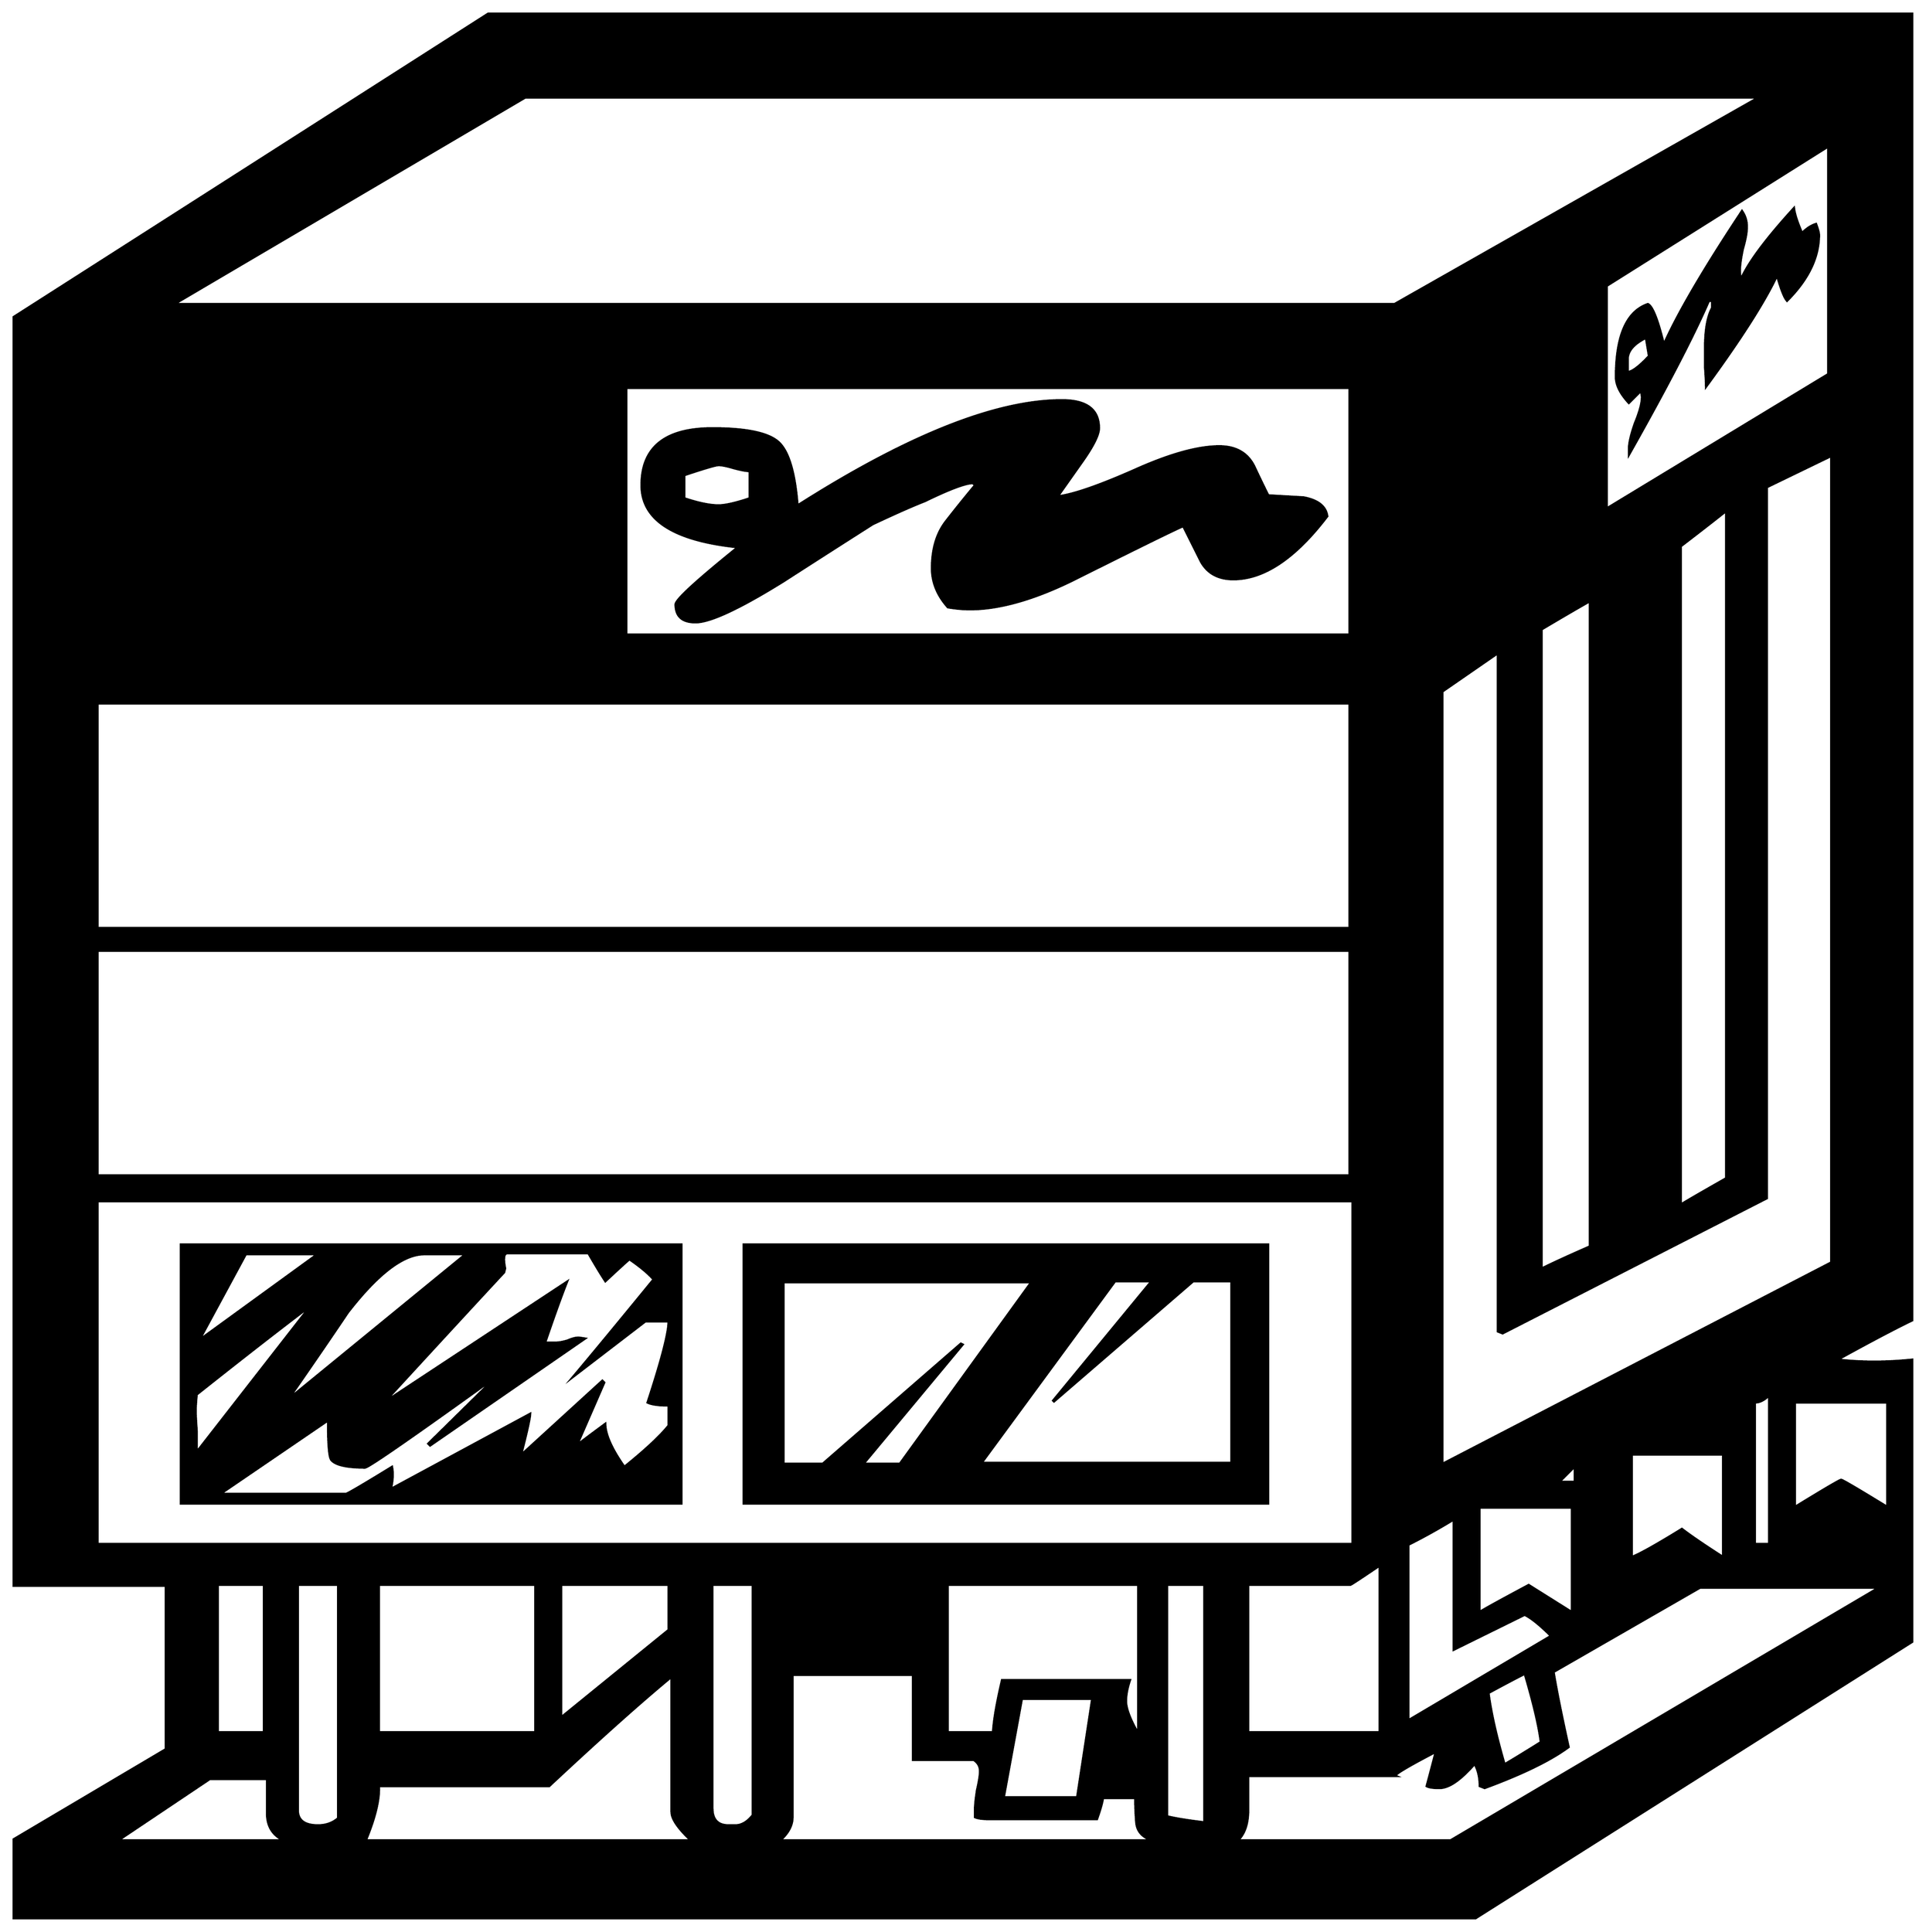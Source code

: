 


\begin{tikzpicture}[y=0.80pt, x=0.80pt, yscale=-1.0, xscale=1.0, inner sep=0pt, outer sep=0pt]
\begin{scope}[shift={(100.0,1701.0)},nonzero rule]
  \path[draw=.,fill=.,line width=1.600pt] (1978.0,98.0) --
    (1542.0,374.0) -- (82.0,374.0) -- (82.0,295.0) --
    (234.0,205.0) -- (234.0,42.0) -- (82.0,42.0) --
    (82.0,-1225.0) -- (556.0,-1528.0) -- (1978.0,-1528.0) --
    (1978.0,-223.0) .. controls (1961.333,-215.0) and
    (1936.667,-202.0) .. (1904.0,-184.0) .. controls
    (1927.333,-181.333) and (1952.0,-181.333) .. (1978.0,-184.0) --
    (1978.0,98.0) -- cycle(1894.0,-1168.0) -- (1894.0,-1395.0)
    -- (1673.0,-1256.0) -- (1673.0,-1034.0) -- (1894.0,-1168.0)
    -- cycle(1792.0,-365.0) -- (1792.0,-1031.0) .. controls
    (1782.0,-1023.0) and (1767.0,-1011.333) .. (1747.0,-996.0) --
    (1747.0,-339.0) .. controls (1757.0,-345.0) and
    (1772.0,-353.667) .. (1792.0,-365.0) -- cycle(1824.0,-1444.0)
    -- (593.0,-1444.0) -- (243.0,-1238.0) -- (1461.0,-1238.0) --
    (1824.0,-1444.0) -- cycle(1897.0,-281.0) -- (1897.0,-1086.0)
    -- (1833.0,-1055.0) -- (1833.0,-345.0) -- (1569.0,-210.0) --
    (1564.0,-212.0) -- (1564.0,-889.0) -- (1509.0,-851.0) --
    (1509.0,-80.0) -- (1897.0,-281.0) -- cycle(1656.0,-297.0) --
    (1656.0,-941.0) .. controls (1645.333,-935.0) and
    (1629.333,-925.667) .. (1608.0,-913.0) -- (1608.0,-275.0) ..
    controls (1618.667,-280.333) and (1634.667,-287.667) ..
    (1656.0,-297.0) -- cycle(1416.0,-908.0) -- (1416.0,-1154.0)
    -- (694.0,-1154.0) -- (694.0,-908.0) -- (1416.0,-908.0) --
    cycle(1953.0,-37.0) -- (1953.0,-141.0) -- (1861.0,-141.0) --
    (1861.0,-37.0) .. controls (1890.333,-55.0) and (1905.667,-64.0)
    .. (1907.0,-64.0) .. controls (1908.333,-64.0) and
    (1923.667,-55.0) .. (1953.0,-37.0) -- cycle(1835.0,0.0) --
    (1835.0,-148.0) .. controls (1830.333,-143.333) and
    (1825.667,-141.0) .. (1821.0,-141.0) -- (1821.0,0.0) --
    (1835.0,0.0) -- cycle(1789.0,13.0) -- (1789.0,-89.0) --
    (1698.0,-89.0) -- (1698.0,13.0) .. controls (1705.333,10.333)
    and (1722.0,1.0) .. (1748.0,-15.0) .. controls (1756.667,-8.333)
    and (1770.333,1.0) .. (1789.0,13.0) -- cycle(1641.0,-62.0) --
    (1641.0,-77.0) -- (1626.0,-62.0) -- (1641.0,-62.0) --
    cycle(1638.0,68.0) -- (1638.0,-36.0) -- (1546.0,-36.0) --
    (1546.0,68.0) .. controls (1550.0,65.333) and (1566.333,56.333) ..
    (1595.0,41.0) -- (1638.0,68.0) -- cycle(1416.0,-615.0) --
    (1416.0,-839.0) -- (166.0,-839.0) -- (166.0,-615.0) --
    (1416.0,-615.0) -- cycle(1617.0,92.0) .. controls
    (1606.333,81.333) and (1597.667,74.333) .. (1591.0,71.0) --
    (1520.0,106.0) -- (1520.0,-24.0) .. controls (1504.667,-14.667)
    and (1489.667,-6.333) .. (1475.0,1.0) -- (1475.0,176.0) --
    (1617.0,92.0) -- cycle(1944.0,44.0) -- (1766.0,44.0) --
    (1620.0,128.0) .. controls (1622.667,144.667) and (1627.667,169.667)
    .. (1635.0,203.0) .. controls (1617.0,216.333) and
    (1589.0,230.0) .. (1551.0,244.0) -- (1546.0,242.0) ..
    controls (1546.0,233.333) and (1544.333,226.0) .. (1541.0,220.0)
    .. controls (1527.0,236.0) and (1515.333,244.0) ..
    (1506.0,244.0) .. controls (1499.333,244.0) and (1495.0,243.333)
    .. (1493.0,242.0) .. controls (1495.0,234.667) and
    (1498.0,223.333) .. (1502.0,208.0) .. controls (1471.333,224.0)
    and (1458.333,232.0) .. (1463.0,232.0) -- (1315.0,232.0) ..
    controls (1315.0,232.0) and (1315.0,243.333) .. (1315.0,266.0)
    .. controls (1315.0,279.333) and (1311.667,289.333) ..
    (1305.0,296.0) -- (1517.0,296.0) -- (1944.0,44.0) --
    cycle(1607.0,198.0) .. controls (1605.0,182.0) and
    (1599.667,159.333) .. (1591.0,130.0) .. controls (1583.0,134.0)
    and (1571.0,140.333) .. (1555.0,149.0) .. controls
    (1557.667,169.0) and (1563.0,192.667) .. (1571.0,220.0) ..
    controls (1579.0,215.333) and (1591.0,208.0) .. (1607.0,198.0)
    -- cycle(1446.0,188.0) -- (1446.0,22.0) .. controls
    (1427.333,34.667) and (1417.667,41.0) .. (1417.0,41.0) --
    (1315.0,41.0) -- (1315.0,188.0) -- (1446.0,188.0) --
    cycle(1416.0,-368.0) -- (1416.0,-592.0) -- (166.0,-592.0) --
    (166.0,-368.0) -- (1416.0,-368.0) -- cycle(1271.0,278.0) --
    (1271.0,41.0) -- (1234.0,41.0) -- (1234.0,272.0) .. controls
    (1242.0,274.0) and (1254.333,276.0) .. (1271.0,278.0) --
    cycle(1205.0,189.0) -- (1205.0,41.0) -- (1015.0,41.0) --
    (1015.0,188.0) -- (1060.0,188.0) .. controls (1060.667,176.0)
    and (1063.667,158.667) .. (1069.0,136.0) -- (1197.0,136.0) ..
    controls (1194.333,144.0) and (1193.0,151.0) .. (1193.0,157.0)
    .. controls (1193.0,164.333) and (1197.0,175.0) ..
    (1205.0,189.0) -- cycle(1419.0,0.0) -- (1419.0,-342.0) --
    (166.0,-342.0) -- (166.0,0.0) -- (1419.0,0.0) --
    cycle(1159.0,155.0) -- (1089.0,155.0) -- (1071.0,253.0) --
    (1144.0,253.0) -- (1159.0,155.0) -- cycle(1218.0,296.0) ..
    controls (1208.667,292.667) and (1203.667,286.667) .. (1203.0,278.0)
    .. controls (1202.333,270.0) and (1202.0,262.0) ..
    (1202.0,254.0) -- (1170.0,254.0) .. controls (1169.333,258.667)
    and (1167.333,265.667) .. (1164.0,275.0) -- (1056.0,275.0) ..
    controls (1049.333,275.0) and (1044.667,274.333) .. (1042.0,273.0)
    -- (1042.0,265.0) .. controls (1042.0,261.0) and
    (1042.667,254.667) .. (1044.0,246.0) .. controls (1046.0,237.333)
    and (1047.0,231.0) .. (1047.0,227.0) .. controls
    (1047.0,222.333) and (1045.0,218.667) .. (1041.0,216.0) --
    (980.0,216.0) -- (980.0,131.0) -- (860.0,131.0) --
    (860.0,273.0) .. controls (860.0,281.0) and (856.0,288.667) ..
    (848.0,296.0) -- (1218.0,296.0) -- cycle(820.0,271.0) --
    (820.0,41.0) -- (780.0,41.0) -- (780.0,264.0) .. controls
    (780.0,275.333) and (785.333,281.0) .. (796.0,281.0) --
    (803.0,281.0) .. controls (809.0,281.0) and (814.667,277.667) ..
    (820.0,271.0) -- cycle(736.0,86.0) -- (736.0,41.0) --
    (629.0,41.0) -- (629.0,173.0) -- (736.0,86.0) --
    cycle(603.0,188.0) -- (603.0,41.0) -- (447.0,41.0) --
    (447.0,188.0) -- (603.0,188.0) -- cycle(758.0,296.0) ..
    controls (745.333,284.0) and (739.0,274.667) .. (739.0,268.0) --
    (739.0,133.0) .. controls (708.333,158.333) and (667.667,194.667) ..
    (617.0,242.0) -- (447.0,242.0) .. controls (447.667,255.333) and
    (443.333,273.333) .. (434.0,296.0) -- (758.0,296.0) --
    cycle(406.0,274.0) -- (406.0,41.0) -- (366.0,41.0) --
    (366.0,266.0) .. controls (366.0,276.0) and (372.667,281.0) ..
    (386.0,281.0) .. controls (394.0,281.0) and (400.667,278.667) ..
    (406.0,274.0) -- cycle(332.0,188.0) -- (332.0,41.0) --
    (286.0,41.0) -- (286.0,188.0) -- (332.0,188.0) --
    cycle(351.0,296.0) .. controls (340.333,290.667) and
    (335.0,281.667) .. (335.0,269.0) .. controls (335.0,257.667) and
    (335.0,246.333) .. (335.0,235.0) -- (278.0,235.0) --
    (187.0,296.0) -- (351.0,296.0) -- cycle(1885.0,-1307.0) ..
    controls (1885.0,-1284.333) and (1874.333,-1262.333) ..
    (1853.0,-1241.0) .. controls (1850.333,-1243.667) and
    (1847.0,-1252.0) .. (1843.0,-1266.0) .. controls
    (1830.333,-1239.333) and (1806.667,-1202.333) .. (1772.0,-1155.0) ..
    controls (1772.0,-1159.0) and (1771.667,-1165.667) ..
    (1771.0,-1175.0) .. controls (1771.0,-1183.0) and
    (1771.0,-1189.333) .. (1771.0,-1194.0) .. controls
    (1771.0,-1212.0) and (1773.333,-1225.333) .. (1778.0,-1234.0) --
    (1778.0,-1241.0) -- (1775.0,-1241.0) .. controls
    (1759.667,-1205.667) and (1733.0,-1154.333) .. (1695.0,-1087.0) --
    (1695.0,-1093.0) .. controls (1695.0,-1099.0) and
    (1697.0,-1107.667) .. (1701.0,-1119.0) .. controls
    (1705.667,-1130.333) and (1708.0,-1139.0) .. (1708.0,-1145.0) ..
    controls (1708.0,-1145.667) and (1707.667,-1147.667) ..
    (1707.0,-1151.0) -- (1695.0,-1139.0) .. controls
    (1686.333,-1148.333) and (1682.0,-1157.0) .. (1682.0,-1165.0) ..
    controls (1682.0,-1206.333) and (1692.667,-1230.667) ..
    (1714.0,-1238.0) .. controls (1718.667,-1236.0) and
    (1724.0,-1222.667) .. (1730.0,-1198.0) .. controls
    (1744.0,-1229.333) and (1770.0,-1273.667) .. (1808.0,-1331.0) ..
    controls (1811.333,-1326.333) and (1813.0,-1321.0) ..
    (1813.0,-1315.0) .. controls (1813.0,-1309.667) and
    (1811.667,-1302.333) .. (1809.0,-1293.0) .. controls
    (1807.0,-1283.667) and (1806.0,-1276.333) .. (1806.0,-1271.0) ..
    controls (1806.0,-1268.333) and (1806.333,-1265.667) ..
    (1807.0,-1263.0) .. controls (1814.333,-1279.667) and
    (1832.0,-1303.333) .. (1860.0,-1334.0) .. controls
    (1860.667,-1328.0) and (1863.333,-1319.667) .. (1868.0,-1309.0) ..
    controls (1872.667,-1313.667) and (1877.333,-1316.667) ..
    (1882.0,-1318.0) .. controls (1884.0,-1312.667) and
    (1885.0,-1309.0) .. (1885.0,-1307.0) --
    cycle(1394.0,-1026.0) .. controls (1362.0,-984.0) and
    (1330.667,-963.0) .. (1300.0,-963.0) .. controls
    (1285.333,-963.0) and (1274.667,-968.667) .. (1268.0,-980.0) ..
    controls (1262.0,-992.0) and (1256.0,-1004.0) ..
    (1250.0,-1016.0) .. controls (1243.333,-1013.333) and
    (1208.667,-996.333) .. (1146.0,-965.0) .. controls
    (1104.0,-943.667) and (1067.667,-933.0) .. (1037.0,-933.0) ..
    controls (1030.333,-933.0) and (1023.0,-933.667) ..
    (1015.0,-935.0) .. controls (1004.333,-947.0) and
    (999.0,-960.0) .. (999.0,-974.0) .. controls (999.0,-993.333)
    and (1003.667,-1009.0) .. (1013.0,-1021.0) .. controls
    (1022.333,-1033.0) and (1032.0,-1045.0) .. (1042.0,-1057.0) --
    (1040.0,-1059.0) .. controls (1032.667,-1059.0) and
    (1016.667,-1053.0) .. (992.0,-1041.0) .. controls
    (980.0,-1036.333) and (962.667,-1028.667) .. (940.0,-1018.0) ..
    controls (910.667,-999.333) and (881.0,-980.333) .. (851.0,-961.0)
    .. controls (807.0,-933.667) and (777.667,-920.0) ..
    (763.0,-920.0) .. controls (749.667,-920.0) and (743.0,-926.0)
    .. (743.0,-938.0) .. controls (743.0,-942.667) and
    (763.667,-961.667) .. (805.0,-995.0) .. controls (741.0,-1001.667)
    and (709.0,-1022.333) .. (709.0,-1057.0) .. controls
    (709.0,-1095.0) and (732.667,-1114.0) .. (780.0,-1114.0) ..
    controls (812.667,-1114.0) and (834.333,-1109.667) ..
    (845.0,-1101.0) .. controls (855.667,-1092.333) and
    (862.333,-1071.0) .. (865.0,-1037.0) .. controls
    (975.0,-1107.0) and (1063.0,-1142.0) .. (1129.0,-1142.0) ..
    controls (1153.667,-1142.0) and (1166.0,-1132.667) ..
    (1166.0,-1114.0) .. controls (1166.0,-1107.333) and
    (1160.333,-1096.0) .. (1149.0,-1080.0) .. controls
    (1141.0,-1068.667) and (1133.0,-1057.333) .. (1125.0,-1046.0) ..
    controls (1141.0,-1048.0) and (1167.667,-1057.333) ..
    (1205.0,-1074.0) .. controls (1238.333,-1088.667) and
    (1265.333,-1096.0) .. (1286.0,-1096.0) .. controls
    (1302.667,-1096.0) and (1314.333,-1089.333) .. (1321.0,-1076.0) ..
    controls (1325.667,-1066.0) and (1330.333,-1056.333) ..
    (1335.0,-1047.0) .. controls (1346.333,-1046.333) and
    (1358.0,-1045.667) .. (1370.0,-1045.0) .. controls
    (1384.667,-1042.333) and (1392.667,-1036.0) .. (1394.0,-1026.0) --
    cycle(1335.0,-40.0) -- (811.0,-40.0) -- (811.0,-299.0) --
    (1335.0,-299.0) -- (1335.0,-40.0) -- cycle(749.0,-40.0) --
    (249.0,-40.0) -- (249.0,-299.0) -- (749.0,-299.0) --
    (749.0,-40.0) -- cycle(1715.0,-1186.0) -- (1712.0,-1204.0)
    .. controls (1700.0,-1198.0) and (1694.0,-1191.0) ..
    (1694.0,-1183.0) -- (1694.0,-1170.0) .. controls
    (1698.667,-1170.667) and (1705.667,-1176.0) .. (1715.0,-1186.0) --
    cycle(817.0,-1044.0) -- (817.0,-1071.0) .. controls
    (813.667,-1071.0) and (808.333,-1072.0) .. (801.0,-1074.0) ..
    controls (794.333,-1076.0) and (789.333,-1077.0) ..
    (786.0,-1077.0) .. controls (783.333,-1077.0) and
    (772.0,-1073.667) .. (752.0,-1067.0) -- (752.0,-1044.0) ..
    controls (766.0,-1039.333) and (777.333,-1037.0) ..
    (786.0,-1037.0) .. controls (792.667,-1037.0) and
    (803.0,-1039.333) .. (817.0,-1044.0) -- cycle(1298.0,-81.0) --
    (1298.0,-262.0) -- (1260.0,-262.0) -- (1121.0,-142.0) --
    (1120.0,-143.0) -- (1218.0,-262.0) -- (1182.0,-262.0) --
    (1049.0,-81.0) -- (1298.0,-81.0) -- cycle(1098.0,-261.0) --
    (851.0,-261.0) -- (851.0,-80.0) -- (890.0,-80.0) --
    (1028.0,-200.0) -- (1030.0,-199.0) -- (931.0,-80.0) --
    (967.0,-80.0) -- (1098.0,-261.0) -- cycle(736.0,-118.0) --
    (736.0,-138.0) .. controls (726.0,-138.0) and (719.0,-139.0)
    .. (715.0,-141.0) .. controls (729.0,-183.667) and
    (736.0,-210.667) .. (736.0,-222.0) -- (713.0,-222.0) --
    (640.0,-166.0) .. controls (658.0,-187.333) and (685.0,-220.0)
    .. (721.0,-264.0) .. controls (715.667,-270.0) and
    (707.667,-276.667) .. (697.0,-284.0) .. controls (691.667,-279.333)
    and (683.667,-272.0) .. (673.0,-262.0) .. controls
    (669.0,-268.0) and (663.333,-277.333) .. (656.0,-290.0) --
    (575.0,-290.0) .. controls (571.667,-290.0) and (571.0,-285.0)
    .. (573.0,-275.0) -- (572.0,-271.0) .. controls
    (545.333,-242.333) and (505.667,-199.333) .. (453.0,-142.0) --
    (635.0,-262.0) .. controls (629.667,-248.667) and (622.333,-228.333)
    .. (613.0,-201.0) -- (624.0,-201.0) .. controls
    (626.667,-201.0) and (630.333,-201.667) .. (635.0,-203.0) ..
    controls (639.667,-205.0) and (643.333,-206.0) .. (646.0,-206.0)
    .. controls (646.667,-206.0) and (649.0,-205.667) ..
    (653.0,-205.0) -- (498.0,-98.0) -- (496.0,-100.0) --
    (563.0,-166.0) .. controls (479.667,-106.0) and (436.333,-76.0)
    .. (433.0,-76.0) .. controls (414.333,-76.0) and (403.0,-78.667)
    .. (399.0,-84.0) .. controls (397.0,-87.333) and (396.0,-99.0)
    .. (396.0,-119.0) -- (396.0,-123.0) -- (289.0,-50.0) --
    (414.0,-50.0) .. controls (415.333,-50.0) and (430.667,-59.0) ..
    (460.0,-77.0) .. controls (461.333,-71.0) and (461.0,-63.667) ..
    (459.0,-55.0) -- (598.0,-130.0) .. controls (598.0,-126.0)
    and (595.0,-112.333) .. (589.0,-89.0) -- (670.0,-163.0) --
    (672.0,-161.0) -- (645.0,-99.0) .. controls (651.0,-103.667)
    and (660.333,-110.667) .. (673.0,-120.0) .. controls
    (673.0,-109.333) and (679.333,-95.0) .. (692.0,-77.0) ..
    controls (712.667,-93.667) and (727.333,-107.333) .. (736.0,-118.0)
    -- cycle(533.0,-289.0) -- (492.0,-289.0) .. controls
    (471.333,-289.0) and (446.0,-269.667) .. (416.0,-231.0) ..
    controls (396.667,-202.333) and (377.0,-173.667) .. (357.0,-145.0)
    -- (533.0,-289.0) -- cycle(385.0,-289.0) -- (314.0,-289.0)
    -- (268.0,-204.0) -- (385.0,-289.0) -- cycle(378.0,-237.0)
    .. controls (348.0,-214.333) and (310.333,-185.0) ..
    (265.0,-149.0) .. controls (264.333,-141.667) and (264.0,-136.333)
    .. (264.0,-133.0) .. controls (264.0,-129.0) and
    (264.333,-122.333) .. (265.0,-113.0) .. controls (265.0,-103.667)
    and (265.0,-96.667) .. (265.0,-92.0) -- (378.0,-237.0) --
    cycle;
\end{scope}

\end{tikzpicture}

